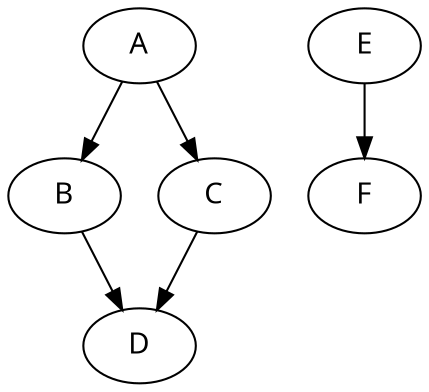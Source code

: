 digraph g {
	graph [fontname = "Linux Biolinum"];
 	node [fontname = "Linux Biolinum"];
 	edge [fontname = "Linux Biolinum"];
	A -> {B C} -> D;
	E -> F;
}